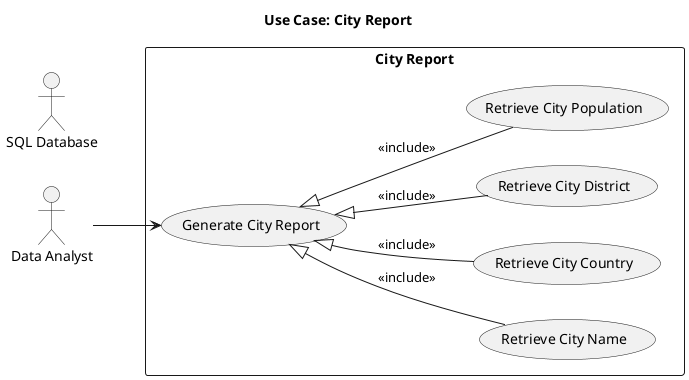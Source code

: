 @startuml
'https://plantuml.com/use-case-diagram
left to right direction
title Use Case: City Report

actor "Data Analyst" as Analyst
actor "SQL Database" as DB

rectangle "City Report" {
usecase "Generate City Report" as CityReport
usecase "Retrieve City Name" as CityName
usecase "Retrieve City Country" as CityCountry
usecase "Retrieve City District" as CityDistrict
usecase "Retrieve City Population" as CityPopulation
}
Analyst --> CityReport
CityReport <|-- CityName : <<include>>
CityReport <|-- CityCountry : <<include>>
CityReport <|-- CityDistrict : <<include>>
CityReport <|-- CityPopulation : <<include>>

@enduml
